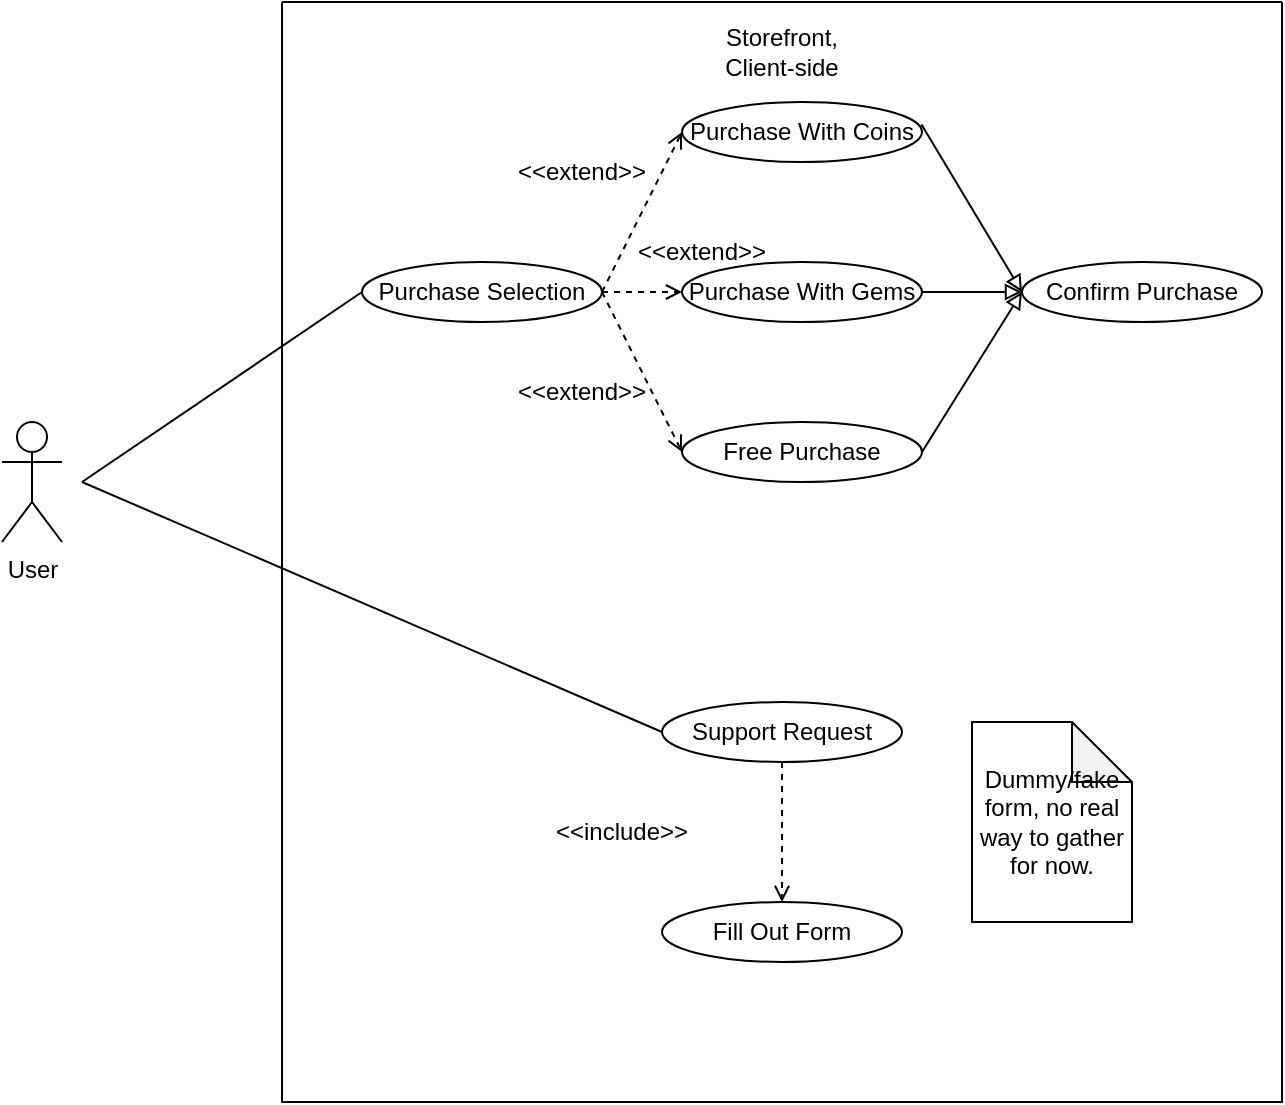 <mxfile version="22.1.4" type="github">
  <diagram name="Page-1" id="c4acf3e9-155e-7222-9cf6-157b1a14988f">
    <mxGraphModel dx="1533" dy="376" grid="1" gridSize="10" guides="1" tooltips="1" connect="1" arrows="1" fold="1" page="1" pageScale="1" pageWidth="850" pageHeight="1100" background="none" math="0" shadow="0">
      <root>
        <mxCell id="0" />
        <mxCell id="1" parent="0" />
        <mxCell id="6rVkEMSzZNJv9Jw--LsQ-2" value="User" style="shape=umlActor;verticalLabelPosition=bottom;verticalAlign=top;html=1;outlineConnect=0;" parent="1" vertex="1">
          <mxGeometry x="-100" y="450" width="30" height="60" as="geometry" />
        </mxCell>
        <mxCell id="6rVkEMSzZNJv9Jw--LsQ-4" value="" style="swimlane;startSize=0;" parent="1" vertex="1">
          <mxGeometry x="40" y="240" width="500" height="550" as="geometry" />
        </mxCell>
        <mxCell id="6rVkEMSzZNJv9Jw--LsQ-5" value="Storefront, Client-side" style="text;html=1;strokeColor=none;fillColor=none;align=center;verticalAlign=middle;whiteSpace=wrap;rounded=0;" parent="6rVkEMSzZNJv9Jw--LsQ-4" vertex="1">
          <mxGeometry x="220" y="10" width="60" height="30" as="geometry" />
        </mxCell>
        <mxCell id="6rVkEMSzZNJv9Jw--LsQ-6" value="Purchase Selection" style="ellipse;whiteSpace=wrap;html=1;" parent="6rVkEMSzZNJv9Jw--LsQ-4" vertex="1">
          <mxGeometry x="40" y="130" width="120" height="30" as="geometry" />
        </mxCell>
        <mxCell id="6rVkEMSzZNJv9Jw--LsQ-7" value="Support Request" style="ellipse;whiteSpace=wrap;html=1;" parent="6rVkEMSzZNJv9Jw--LsQ-4" vertex="1">
          <mxGeometry x="190" y="350" width="120" height="30" as="geometry" />
        </mxCell>
        <mxCell id="GZJDSuBRJRVgtKvTtqQu-3" value="Purchase With Coins" style="ellipse;whiteSpace=wrap;html=1;" vertex="1" parent="6rVkEMSzZNJv9Jw--LsQ-4">
          <mxGeometry x="200" y="50" width="120" height="30" as="geometry" />
        </mxCell>
        <mxCell id="GZJDSuBRJRVgtKvTtqQu-4" value="Purchase With Gems" style="ellipse;whiteSpace=wrap;html=1;" vertex="1" parent="6rVkEMSzZNJv9Jw--LsQ-4">
          <mxGeometry x="200" y="130" width="120" height="30" as="geometry" />
        </mxCell>
        <mxCell id="GZJDSuBRJRVgtKvTtqQu-5" value="Free Purchase" style="ellipse;whiteSpace=wrap;html=1;" vertex="1" parent="6rVkEMSzZNJv9Jw--LsQ-4">
          <mxGeometry x="200" y="210" width="120" height="30" as="geometry" />
        </mxCell>
        <mxCell id="GZJDSuBRJRVgtKvTtqQu-6" value="" style="endArrow=open;html=1;rounded=0;dashed=1;endFill=0;entryX=0;entryY=0.5;entryDx=0;entryDy=0;exitX=1;exitY=0.5;exitDx=0;exitDy=0;" edge="1" parent="6rVkEMSzZNJv9Jw--LsQ-4" source="6rVkEMSzZNJv9Jw--LsQ-6" target="GZJDSuBRJRVgtKvTtqQu-4">
          <mxGeometry width="50" height="50" relative="1" as="geometry">
            <mxPoint x="180" y="140" as="sourcePoint" />
            <mxPoint x="180" y="140" as="targetPoint" />
          </mxGeometry>
        </mxCell>
        <mxCell id="GZJDSuBRJRVgtKvTtqQu-18" value="&amp;lt;&amp;lt;extend&amp;gt;&amp;gt;" style="text;html=1;strokeColor=none;fillColor=none;align=center;verticalAlign=middle;whiteSpace=wrap;rounded=0;" vertex="1" parent="6rVkEMSzZNJv9Jw--LsQ-4">
          <mxGeometry x="120" y="70" width="60" height="30" as="geometry" />
        </mxCell>
        <mxCell id="GZJDSuBRJRVgtKvTtqQu-19" value="&amp;lt;&amp;lt;extend&amp;gt;&amp;gt;" style="text;html=1;strokeColor=none;fillColor=none;align=center;verticalAlign=middle;whiteSpace=wrap;rounded=0;" vertex="1" parent="6rVkEMSzZNJv9Jw--LsQ-4">
          <mxGeometry x="180" y="110" width="60" height="30" as="geometry" />
        </mxCell>
        <mxCell id="GZJDSuBRJRVgtKvTtqQu-20" value="&amp;lt;&amp;lt;extend&amp;gt;&amp;gt;" style="text;html=1;strokeColor=none;fillColor=none;align=center;verticalAlign=middle;whiteSpace=wrap;rounded=0;" vertex="1" parent="6rVkEMSzZNJv9Jw--LsQ-4">
          <mxGeometry x="120" y="180" width="60" height="30" as="geometry" />
        </mxCell>
        <mxCell id="GZJDSuBRJRVgtKvTtqQu-21" value="Confirm Purchase" style="ellipse;whiteSpace=wrap;html=1;" vertex="1" parent="6rVkEMSzZNJv9Jw--LsQ-4">
          <mxGeometry x="370" y="130" width="120" height="30" as="geometry" />
        </mxCell>
        <mxCell id="GZJDSuBRJRVgtKvTtqQu-26" value="" style="endArrow=block;html=1;rounded=0;endFill=0;entryX=0;entryY=0.5;entryDx=0;entryDy=0;exitX=1;exitY=0.5;exitDx=0;exitDy=0;" edge="1" parent="6rVkEMSzZNJv9Jw--LsQ-4" source="GZJDSuBRJRVgtKvTtqQu-5" target="GZJDSuBRJRVgtKvTtqQu-21">
          <mxGeometry width="50" height="50" relative="1" as="geometry">
            <mxPoint x="350" y="150" as="sourcePoint" />
            <mxPoint x="350" y="150" as="targetPoint" />
          </mxGeometry>
        </mxCell>
        <mxCell id="GZJDSuBRJRVgtKvTtqQu-27" value="&amp;lt;&amp;lt;include&amp;gt;&amp;gt;" style="text;html=1;strokeColor=none;fillColor=none;align=center;verticalAlign=middle;whiteSpace=wrap;rounded=0;" vertex="1" parent="6rVkEMSzZNJv9Jw--LsQ-4">
          <mxGeometry x="140" y="400" width="60" height="30" as="geometry" />
        </mxCell>
        <mxCell id="GZJDSuBRJRVgtKvTtqQu-28" value="Fill Out Form" style="ellipse;whiteSpace=wrap;html=1;" vertex="1" parent="6rVkEMSzZNJv9Jw--LsQ-4">
          <mxGeometry x="190" y="450" width="120" height="30" as="geometry" />
        </mxCell>
        <mxCell id="GZJDSuBRJRVgtKvTtqQu-29" value="" style="endArrow=open;html=1;rounded=0;dashed=1;endFill=0;entryX=0.5;entryY=0;entryDx=0;entryDy=0;exitX=0.5;exitY=1;exitDx=0;exitDy=0;" edge="1" parent="6rVkEMSzZNJv9Jw--LsQ-4" source="6rVkEMSzZNJv9Jw--LsQ-7" target="GZJDSuBRJRVgtKvTtqQu-28">
          <mxGeometry width="50" height="50" relative="1" as="geometry">
            <mxPoint x="190" y="150" as="sourcePoint" />
            <mxPoint x="210" y="155" as="targetPoint" />
          </mxGeometry>
        </mxCell>
        <mxCell id="GZJDSuBRJRVgtKvTtqQu-30" value="Dummy/fake form, no real way to gather for now." style="shape=note;whiteSpace=wrap;html=1;backgroundOutline=1;darkOpacity=0.05;" vertex="1" parent="6rVkEMSzZNJv9Jw--LsQ-4">
          <mxGeometry x="345" y="360" width="80" height="100" as="geometry" />
        </mxCell>
        <mxCell id="GZJDSuBRJRVgtKvTtqQu-16" value="" style="endArrow=open;html=1;rounded=0;dashed=1;endFill=0;entryX=0;entryY=0.5;entryDx=0;entryDy=0;exitX=1;exitY=0.5;exitDx=0;exitDy=0;" edge="1" parent="6rVkEMSzZNJv9Jw--LsQ-4" source="6rVkEMSzZNJv9Jw--LsQ-6" target="GZJDSuBRJRVgtKvTtqQu-3">
          <mxGeometry width="50" height="50" relative="1" as="geometry">
            <mxPoint x="180" y="60" as="sourcePoint" />
            <mxPoint x="210" y="145" as="targetPoint" />
          </mxGeometry>
        </mxCell>
        <mxCell id="GZJDSuBRJRVgtKvTtqQu-17" value="" style="endArrow=open;html=1;rounded=0;dashed=1;endFill=0;entryX=0;entryY=0.5;entryDx=0;entryDy=0;exitX=1;exitY=0.5;exitDx=0;exitDy=0;" edge="1" parent="6rVkEMSzZNJv9Jw--LsQ-4" source="6rVkEMSzZNJv9Jw--LsQ-6" target="GZJDSuBRJRVgtKvTtqQu-5">
          <mxGeometry width="50" height="50" relative="1" as="geometry">
            <mxPoint x="180" y="220" as="sourcePoint" />
            <mxPoint x="210" y="75" as="targetPoint" />
          </mxGeometry>
        </mxCell>
        <mxCell id="GZJDSuBRJRVgtKvTtqQu-31" value="" style="endArrow=block;html=1;rounded=0;endFill=0;entryX=0;entryY=0.5;entryDx=0;entryDy=0;exitX=1;exitY=0.5;exitDx=0;exitDy=0;" edge="1" parent="6rVkEMSzZNJv9Jw--LsQ-4" source="GZJDSuBRJRVgtKvTtqQu-4" target="GZJDSuBRJRVgtKvTtqQu-21">
          <mxGeometry width="50" height="50" relative="1" as="geometry">
            <mxPoint x="330" y="235" as="sourcePoint" />
            <mxPoint x="380" y="155" as="targetPoint" />
          </mxGeometry>
        </mxCell>
        <mxCell id="GZJDSuBRJRVgtKvTtqQu-32" value="" style="endArrow=block;html=1;rounded=0;endFill=0;exitX=0.998;exitY=0.376;exitDx=0;exitDy=0;exitPerimeter=0;entryX=0;entryY=0.5;entryDx=0;entryDy=0;" edge="1" parent="6rVkEMSzZNJv9Jw--LsQ-4" source="GZJDSuBRJRVgtKvTtqQu-3" target="GZJDSuBRJRVgtKvTtqQu-21">
          <mxGeometry width="50" height="50" relative="1" as="geometry">
            <mxPoint x="340" y="245" as="sourcePoint" />
            <mxPoint x="370" y="150" as="targetPoint" />
          </mxGeometry>
        </mxCell>
        <mxCell id="6rVkEMSzZNJv9Jw--LsQ-10" value="" style="endArrow=none;html=1;rounded=0;entryX=0;entryY=0.5;entryDx=0;entryDy=0;" parent="1" target="6rVkEMSzZNJv9Jw--LsQ-6" edge="1">
          <mxGeometry width="50" height="50" relative="1" as="geometry">
            <mxPoint x="-60" y="480" as="sourcePoint" />
            <mxPoint x="-10" y="500" as="targetPoint" />
          </mxGeometry>
        </mxCell>
        <mxCell id="6rVkEMSzZNJv9Jw--LsQ-14" value="" style="endArrow=none;html=1;rounded=0;entryX=0;entryY=0.5;entryDx=0;entryDy=0;" parent="1" target="6rVkEMSzZNJv9Jw--LsQ-7" edge="1">
          <mxGeometry width="50" height="50" relative="1" as="geometry">
            <mxPoint x="-60" y="480" as="sourcePoint" />
            <mxPoint x="450" y="440" as="targetPoint" />
          </mxGeometry>
        </mxCell>
      </root>
    </mxGraphModel>
  </diagram>
</mxfile>
